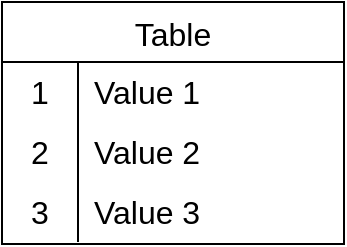 <mxfile version="21.3.7" type="github">
  <diagram name="Page-1" id="ST5IkM-M1hZHzCc8drvt">
    <mxGraphModel dx="880" dy="462" grid="1" gridSize="10" guides="1" tooltips="1" connect="1" arrows="1" fold="1" page="1" pageScale="1" pageWidth="850" pageHeight="1100" math="0" shadow="0">
      <root>
        <mxCell id="0" />
        <mxCell id="1" parent="0" />
        <mxCell id="0JF9NhmOwEg6NhnN-ZLB-1" value="Table" style="shape=table;startSize=30;container=1;collapsible=0;childLayout=tableLayout;fixedRows=1;rowLines=0;fontStyle=0;strokeColor=default;fontSize=16;" parent="1" vertex="1">
          <mxGeometry x="30" y="30" width="171" height="121" as="geometry" />
        </mxCell>
        <mxCell id="0JF9NhmOwEg6NhnN-ZLB-2" value="" style="shape=tableRow;horizontal=0;startSize=0;swimlaneHead=0;swimlaneBody=0;top=0;left=0;bottom=0;right=0;collapsible=0;dropTarget=0;fillColor=none;points=[[0,0.5],[1,0.5]];portConstraint=eastwest;strokeColor=inherit;fontSize=16;" parent="0JF9NhmOwEg6NhnN-ZLB-1" vertex="1">
          <mxGeometry y="30" width="171" height="30" as="geometry" />
        </mxCell>
        <mxCell id="0JF9NhmOwEg6NhnN-ZLB-3" value="1" style="shape=partialRectangle;html=1;whiteSpace=wrap;connectable=0;fillColor=none;top=0;left=0;bottom=0;right=0;overflow=hidden;pointerEvents=1;strokeColor=inherit;fontSize=16;" parent="0JF9NhmOwEg6NhnN-ZLB-2" vertex="1">
          <mxGeometry width="38" height="30" as="geometry">
            <mxRectangle width="38" height="30" as="alternateBounds" />
          </mxGeometry>
        </mxCell>
        <mxCell id="0JF9NhmOwEg6NhnN-ZLB-4" value="Value 1" style="shape=partialRectangle;html=1;whiteSpace=wrap;connectable=0;fillColor=none;top=0;left=0;bottom=0;right=0;align=left;spacingLeft=6;overflow=hidden;strokeColor=inherit;fontSize=16;" parent="0JF9NhmOwEg6NhnN-ZLB-2" vertex="1">
          <mxGeometry x="38" width="133" height="30" as="geometry">
            <mxRectangle width="133" height="30" as="alternateBounds" />
          </mxGeometry>
        </mxCell>
        <mxCell id="0JF9NhmOwEg6NhnN-ZLB-5" value="" style="shape=tableRow;horizontal=0;startSize=0;swimlaneHead=0;swimlaneBody=0;top=0;left=0;bottom=0;right=0;collapsible=0;dropTarget=0;fillColor=none;points=[[0,0.5],[1,0.5]];portConstraint=eastwest;strokeColor=inherit;fontSize=16;" parent="0JF9NhmOwEg6NhnN-ZLB-1" vertex="1">
          <mxGeometry y="60" width="171" height="30" as="geometry" />
        </mxCell>
        <mxCell id="0JF9NhmOwEg6NhnN-ZLB-6" value="2" style="shape=partialRectangle;html=1;whiteSpace=wrap;connectable=0;fillColor=none;top=0;left=0;bottom=0;right=0;overflow=hidden;strokeColor=inherit;fontSize=16;" parent="0JF9NhmOwEg6NhnN-ZLB-5" vertex="1">
          <mxGeometry width="38" height="30" as="geometry">
            <mxRectangle width="38" height="30" as="alternateBounds" />
          </mxGeometry>
        </mxCell>
        <mxCell id="0JF9NhmOwEg6NhnN-ZLB-7" value="Value 2" style="shape=partialRectangle;html=1;whiteSpace=wrap;connectable=0;fillColor=none;top=0;left=0;bottom=0;right=0;align=left;spacingLeft=6;overflow=hidden;strokeColor=inherit;fontSize=16;" parent="0JF9NhmOwEg6NhnN-ZLB-5" vertex="1">
          <mxGeometry x="38" width="133" height="30" as="geometry">
            <mxRectangle width="133" height="30" as="alternateBounds" />
          </mxGeometry>
        </mxCell>
        <mxCell id="0JF9NhmOwEg6NhnN-ZLB-8" value="" style="shape=tableRow;horizontal=0;startSize=0;swimlaneHead=0;swimlaneBody=0;top=0;left=0;bottom=0;right=0;collapsible=0;dropTarget=0;fillColor=none;points=[[0,0.5],[1,0.5]];portConstraint=eastwest;strokeColor=inherit;fontSize=16;" parent="0JF9NhmOwEg6NhnN-ZLB-1" vertex="1">
          <mxGeometry y="90" width="171" height="30" as="geometry" />
        </mxCell>
        <mxCell id="0JF9NhmOwEg6NhnN-ZLB-9" value="3" style="shape=partialRectangle;html=1;whiteSpace=wrap;connectable=0;fillColor=none;top=0;left=0;bottom=0;right=0;overflow=hidden;strokeColor=inherit;fontSize=16;" parent="0JF9NhmOwEg6NhnN-ZLB-8" vertex="1">
          <mxGeometry width="38" height="30" as="geometry">
            <mxRectangle width="38" height="30" as="alternateBounds" />
          </mxGeometry>
        </mxCell>
        <mxCell id="0JF9NhmOwEg6NhnN-ZLB-10" value="Value 3" style="shape=partialRectangle;html=1;whiteSpace=wrap;connectable=0;fillColor=none;top=0;left=0;bottom=0;right=0;align=left;spacingLeft=6;overflow=hidden;strokeColor=inherit;fontSize=16;" parent="0JF9NhmOwEg6NhnN-ZLB-8" vertex="1">
          <mxGeometry x="38" width="133" height="30" as="geometry">
            <mxRectangle width="133" height="30" as="alternateBounds" />
          </mxGeometry>
        </mxCell>
      </root>
    </mxGraphModel>
  </diagram>
</mxfile>
